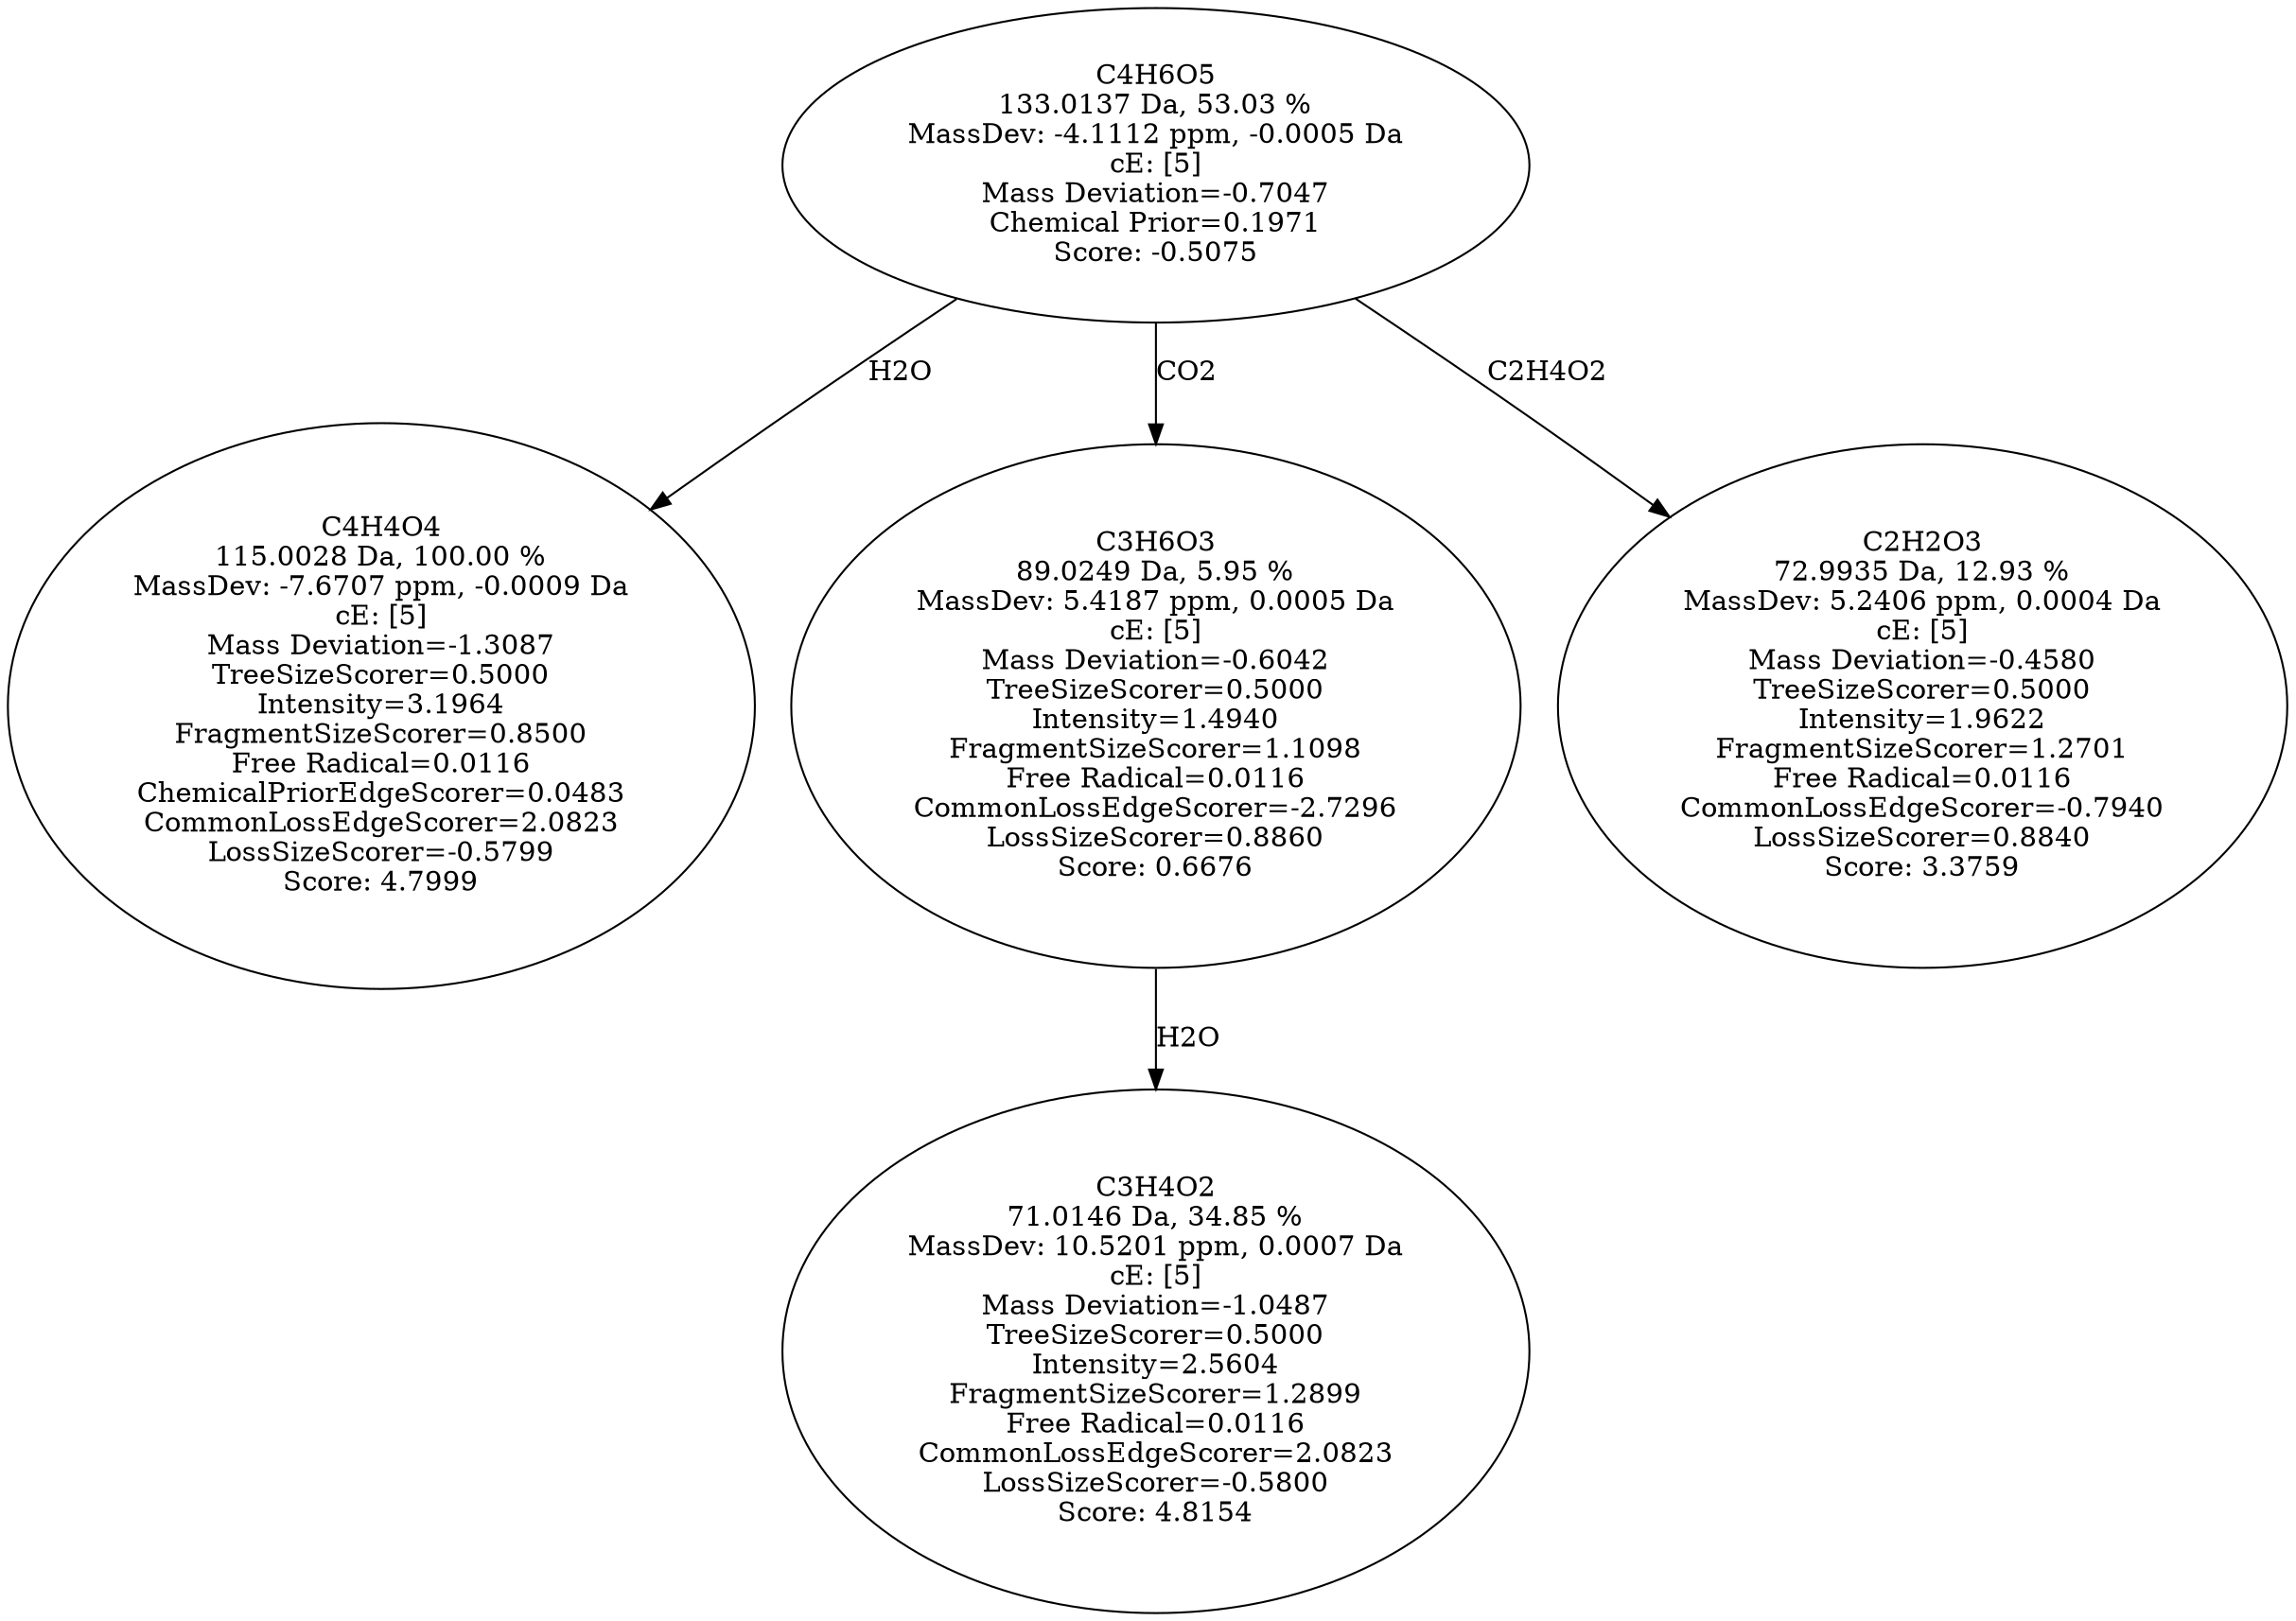 strict digraph {
v1 [label="C4H4O4\n115.0028 Da, 100.00 %\nMassDev: -7.6707 ppm, -0.0009 Da\ncE: [5]\nMass Deviation=-1.3087\nTreeSizeScorer=0.5000\nIntensity=3.1964\nFragmentSizeScorer=0.8500\nFree Radical=0.0116\nChemicalPriorEdgeScorer=0.0483\nCommonLossEdgeScorer=2.0823\nLossSizeScorer=-0.5799\nScore: 4.7999"];
v2 [label="C3H4O2\n71.0146 Da, 34.85 %\nMassDev: 10.5201 ppm, 0.0007 Da\ncE: [5]\nMass Deviation=-1.0487\nTreeSizeScorer=0.5000\nIntensity=2.5604\nFragmentSizeScorer=1.2899\nFree Radical=0.0116\nCommonLossEdgeScorer=2.0823\nLossSizeScorer=-0.5800\nScore: 4.8154"];
v3 [label="C3H6O3\n89.0249 Da, 5.95 %\nMassDev: 5.4187 ppm, 0.0005 Da\ncE: [5]\nMass Deviation=-0.6042\nTreeSizeScorer=0.5000\nIntensity=1.4940\nFragmentSizeScorer=1.1098\nFree Radical=0.0116\nCommonLossEdgeScorer=-2.7296\nLossSizeScorer=0.8860\nScore: 0.6676"];
v4 [label="C2H2O3\n72.9935 Da, 12.93 %\nMassDev: 5.2406 ppm, 0.0004 Da\ncE: [5]\nMass Deviation=-0.4580\nTreeSizeScorer=0.5000\nIntensity=1.9622\nFragmentSizeScorer=1.2701\nFree Radical=0.0116\nCommonLossEdgeScorer=-0.7940\nLossSizeScorer=0.8840\nScore: 3.3759"];
v5 [label="C4H6O5\n133.0137 Da, 53.03 %\nMassDev: -4.1112 ppm, -0.0005 Da\ncE: [5]\nMass Deviation=-0.7047\nChemical Prior=0.1971\nScore: -0.5075"];
v5 -> v1 [label="H2O"];
v3 -> v2 [label="H2O"];
v5 -> v3 [label="CO2"];
v5 -> v4 [label="C2H4O2"];
}